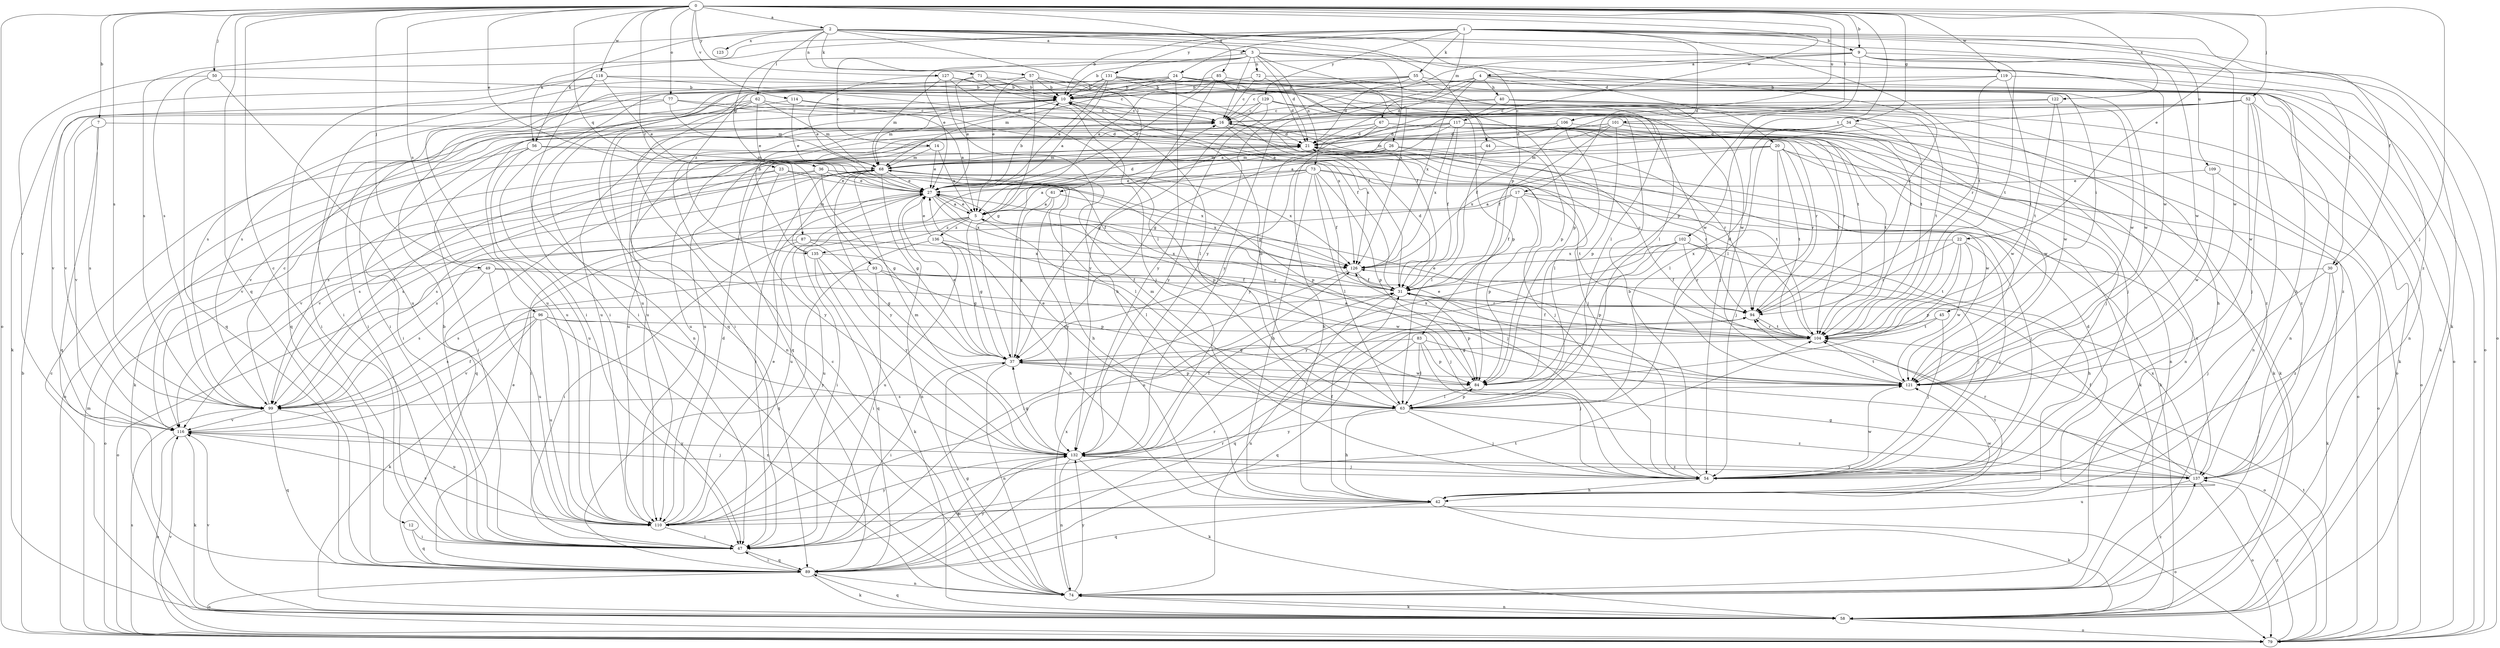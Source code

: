 strict digraph  {
0;
1;
2;
3;
4;
5;
7;
9;
10;
12;
14;
16;
17;
20;
21;
22;
23;
24;
26;
27;
30;
31;
34;
36;
37;
40;
42;
44;
45;
47;
49;
50;
52;
54;
55;
56;
57;
58;
61;
62;
63;
67;
68;
71;
72;
73;
74;
77;
79;
83;
84;
85;
87;
89;
93;
94;
96;
99;
101;
102;
104;
106;
109;
110;
114;
116;
117;
118;
119;
121;
122;
123;
126;
127;
129;
131;
132;
135;
136;
137;
0 -> 2  [label=a];
0 -> 7  [label=b];
0 -> 9  [label=b];
0 -> 12  [label=c];
0 -> 22  [label=e];
0 -> 23  [label=e];
0 -> 34  [label=g];
0 -> 49  [label=j];
0 -> 50  [label=j];
0 -> 52  [label=j];
0 -> 54  [label=j];
0 -> 77  [label=o];
0 -> 79  [label=o];
0 -> 85  [label=q];
0 -> 87  [label=q];
0 -> 89  [label=q];
0 -> 93  [label=r];
0 -> 96  [label=s];
0 -> 99  [label=s];
0 -> 101  [label=t];
0 -> 102  [label=t];
0 -> 106  [label=u];
0 -> 114  [label=v];
0 -> 117  [label=w];
0 -> 118  [label=w];
0 -> 119  [label=w];
0 -> 122  [label=x];
0 -> 127  [label=y];
1 -> 9  [label=b];
1 -> 10  [label=b];
1 -> 17  [label=d];
1 -> 24  [label=e];
1 -> 30  [label=f];
1 -> 55  [label=k];
1 -> 56  [label=k];
1 -> 67  [label=m];
1 -> 79  [label=o];
1 -> 99  [label=s];
1 -> 104  [label=t];
1 -> 109  [label=u];
1 -> 121  [label=w];
1 -> 129  [label=y];
1 -> 131  [label=y];
2 -> 3  [label=a];
2 -> 20  [label=d];
2 -> 26  [label=e];
2 -> 44  [label=i];
2 -> 56  [label=k];
2 -> 57  [label=k];
2 -> 58  [label=k];
2 -> 61  [label=l];
2 -> 62  [label=l];
2 -> 71  [label=n];
2 -> 83  [label=p];
2 -> 99  [label=s];
2 -> 121  [label=w];
2 -> 123  [label=x];
3 -> 10  [label=b];
3 -> 14  [label=c];
3 -> 16  [label=c];
3 -> 21  [label=d];
3 -> 27  [label=e];
3 -> 30  [label=f];
3 -> 36  [label=g];
3 -> 72  [label=n];
3 -> 73  [label=n];
3 -> 94  [label=r];
3 -> 126  [label=x];
4 -> 21  [label=d];
4 -> 40  [label=h];
4 -> 42  [label=h];
4 -> 45  [label=i];
4 -> 47  [label=i];
4 -> 121  [label=w];
4 -> 126  [label=x];
4 -> 132  [label=y];
4 -> 135  [label=z];
5 -> 27  [label=e];
5 -> 37  [label=g];
5 -> 47  [label=i];
5 -> 63  [label=l];
5 -> 110  [label=u];
5 -> 135  [label=z];
5 -> 136  [label=z];
7 -> 21  [label=d];
7 -> 89  [label=q];
7 -> 99  [label=s];
7 -> 116  [label=v];
9 -> 4  [label=a];
9 -> 5  [label=a];
9 -> 79  [label=o];
9 -> 84  [label=p];
9 -> 104  [label=t];
9 -> 121  [label=w];
9 -> 132  [label=y];
9 -> 137  [label=z];
10 -> 16  [label=c];
10 -> 31  [label=f];
10 -> 63  [label=l];
10 -> 68  [label=m];
10 -> 110  [label=u];
12 -> 47  [label=i];
12 -> 89  [label=q];
14 -> 5  [label=a];
14 -> 27  [label=e];
14 -> 58  [label=k];
14 -> 68  [label=m];
16 -> 21  [label=d];
16 -> 47  [label=i];
16 -> 54  [label=j];
16 -> 126  [label=x];
16 -> 137  [label=z];
17 -> 5  [label=a];
17 -> 31  [label=f];
17 -> 54  [label=j];
17 -> 84  [label=p];
17 -> 99  [label=s];
17 -> 137  [label=z];
20 -> 54  [label=j];
20 -> 58  [label=k];
20 -> 68  [label=m];
20 -> 79  [label=o];
20 -> 94  [label=r];
20 -> 99  [label=s];
20 -> 104  [label=t];
20 -> 126  [label=x];
21 -> 68  [label=m];
21 -> 104  [label=t];
21 -> 116  [label=v];
22 -> 54  [label=j];
22 -> 84  [label=p];
22 -> 94  [label=r];
22 -> 104  [label=t];
22 -> 121  [label=w];
22 -> 126  [label=x];
23 -> 27  [label=e];
23 -> 84  [label=p];
23 -> 89  [label=q];
23 -> 99  [label=s];
23 -> 126  [label=x];
23 -> 132  [label=y];
24 -> 10  [label=b];
24 -> 63  [label=l];
24 -> 68  [label=m];
24 -> 79  [label=o];
24 -> 89  [label=q];
24 -> 99  [label=s];
24 -> 104  [label=t];
24 -> 132  [label=y];
26 -> 42  [label=h];
26 -> 58  [label=k];
26 -> 68  [label=m];
26 -> 99  [label=s];
26 -> 121  [label=w];
27 -> 5  [label=a];
27 -> 10  [label=b];
27 -> 21  [label=d];
27 -> 47  [label=i];
27 -> 54  [label=j];
27 -> 74  [label=n];
27 -> 110  [label=u];
27 -> 126  [label=x];
30 -> 31  [label=f];
30 -> 54  [label=j];
30 -> 58  [label=k];
30 -> 137  [label=z];
31 -> 21  [label=d];
31 -> 74  [label=n];
31 -> 84  [label=p];
31 -> 94  [label=r];
34 -> 21  [label=d];
34 -> 37  [label=g];
34 -> 58  [label=k];
34 -> 63  [label=l];
34 -> 74  [label=n];
36 -> 27  [label=e];
36 -> 31  [label=f];
36 -> 37  [label=g];
36 -> 63  [label=l];
36 -> 99  [label=s];
36 -> 116  [label=v];
37 -> 16  [label=c];
37 -> 27  [label=e];
37 -> 47  [label=i];
37 -> 74  [label=n];
37 -> 84  [label=p];
37 -> 121  [label=w];
40 -> 16  [label=c];
40 -> 37  [label=g];
40 -> 79  [label=o];
40 -> 104  [label=t];
40 -> 110  [label=u];
40 -> 137  [label=z];
42 -> 21  [label=d];
42 -> 31  [label=f];
42 -> 58  [label=k];
42 -> 79  [label=o];
42 -> 89  [label=q];
42 -> 104  [label=t];
42 -> 110  [label=u];
42 -> 121  [label=w];
44 -> 63  [label=l];
44 -> 68  [label=m];
44 -> 94  [label=r];
45 -> 54  [label=j];
45 -> 89  [label=q];
45 -> 104  [label=t];
47 -> 10  [label=b];
47 -> 89  [label=q];
47 -> 94  [label=r];
47 -> 104  [label=t];
49 -> 31  [label=f];
49 -> 79  [label=o];
49 -> 99  [label=s];
49 -> 110  [label=u];
49 -> 121  [label=w];
50 -> 10  [label=b];
50 -> 89  [label=q];
50 -> 110  [label=u];
50 -> 116  [label=v];
52 -> 5  [label=a];
52 -> 16  [label=c];
52 -> 47  [label=i];
52 -> 54  [label=j];
52 -> 58  [label=k];
52 -> 63  [label=l];
52 -> 74  [label=n];
52 -> 121  [label=w];
54 -> 10  [label=b];
54 -> 42  [label=h];
54 -> 121  [label=w];
55 -> 10  [label=b];
55 -> 16  [label=c];
55 -> 21  [label=d];
55 -> 47  [label=i];
55 -> 58  [label=k];
55 -> 74  [label=n];
55 -> 121  [label=w];
56 -> 47  [label=i];
56 -> 54  [label=j];
56 -> 68  [label=m];
56 -> 79  [label=o];
56 -> 110  [label=u];
57 -> 10  [label=b];
57 -> 27  [label=e];
57 -> 31  [label=f];
57 -> 37  [label=g];
57 -> 104  [label=t];
57 -> 110  [label=u];
58 -> 16  [label=c];
58 -> 74  [label=n];
58 -> 79  [label=o];
58 -> 89  [label=q];
58 -> 116  [label=v];
61 -> 5  [label=a];
61 -> 37  [label=g];
61 -> 126  [label=x];
61 -> 132  [label=y];
62 -> 16  [label=c];
62 -> 27  [label=e];
62 -> 47  [label=i];
62 -> 68  [label=m];
62 -> 74  [label=n];
62 -> 84  [label=p];
62 -> 110  [label=u];
63 -> 10  [label=b];
63 -> 27  [label=e];
63 -> 42  [label=h];
63 -> 54  [label=j];
63 -> 68  [label=m];
63 -> 84  [label=p];
63 -> 132  [label=y];
63 -> 137  [label=z];
67 -> 21  [label=d];
67 -> 89  [label=q];
67 -> 94  [label=r];
67 -> 104  [label=t];
67 -> 110  [label=u];
67 -> 121  [label=w];
67 -> 132  [label=y];
68 -> 27  [label=e];
68 -> 37  [label=g];
68 -> 42  [label=h];
68 -> 47  [label=i];
68 -> 84  [label=p];
68 -> 116  [label=v];
68 -> 126  [label=x];
68 -> 132  [label=y];
71 -> 10  [label=b];
71 -> 27  [label=e];
71 -> 47  [label=i];
71 -> 54  [label=j];
71 -> 121  [label=w];
72 -> 10  [label=b];
72 -> 16  [label=c];
72 -> 21  [label=d];
72 -> 121  [label=w];
73 -> 5  [label=a];
73 -> 27  [label=e];
73 -> 31  [label=f];
73 -> 42  [label=h];
73 -> 63  [label=l];
73 -> 84  [label=p];
73 -> 94  [label=r];
73 -> 99  [label=s];
73 -> 104  [label=t];
74 -> 16  [label=c];
74 -> 37  [label=g];
74 -> 58  [label=k];
74 -> 126  [label=x];
74 -> 132  [label=y];
74 -> 137  [label=z];
77 -> 16  [label=c];
77 -> 47  [label=i];
77 -> 68  [label=m];
77 -> 116  [label=v];
77 -> 126  [label=x];
79 -> 10  [label=b];
79 -> 68  [label=m];
79 -> 99  [label=s];
79 -> 104  [label=t];
79 -> 116  [label=v];
79 -> 137  [label=z];
83 -> 37  [label=g];
83 -> 54  [label=j];
83 -> 63  [label=l];
83 -> 79  [label=o];
83 -> 84  [label=p];
83 -> 89  [label=q];
84 -> 63  [label=l];
85 -> 10  [label=b];
85 -> 27  [label=e];
85 -> 63  [label=l];
85 -> 84  [label=p];
85 -> 132  [label=y];
87 -> 37  [label=g];
87 -> 47  [label=i];
87 -> 79  [label=o];
87 -> 94  [label=r];
87 -> 126  [label=x];
89 -> 27  [label=e];
89 -> 47  [label=i];
89 -> 58  [label=k];
89 -> 74  [label=n];
89 -> 79  [label=o];
89 -> 94  [label=r];
89 -> 132  [label=y];
93 -> 31  [label=f];
93 -> 47  [label=i];
93 -> 84  [label=p];
93 -> 99  [label=s];
94 -> 104  [label=t];
96 -> 58  [label=k];
96 -> 74  [label=n];
96 -> 99  [label=s];
96 -> 104  [label=t];
96 -> 110  [label=u];
96 -> 116  [label=v];
96 -> 132  [label=y];
99 -> 16  [label=c];
99 -> 89  [label=q];
99 -> 110  [label=u];
99 -> 116  [label=v];
101 -> 5  [label=a];
101 -> 21  [label=d];
101 -> 31  [label=f];
101 -> 74  [label=n];
101 -> 79  [label=o];
101 -> 84  [label=p];
101 -> 110  [label=u];
101 -> 137  [label=z];
102 -> 42  [label=h];
102 -> 54  [label=j];
102 -> 84  [label=p];
102 -> 94  [label=r];
102 -> 110  [label=u];
102 -> 126  [label=x];
102 -> 132  [label=y];
104 -> 16  [label=c];
104 -> 21  [label=d];
104 -> 27  [label=e];
104 -> 31  [label=f];
104 -> 37  [label=g];
104 -> 94  [label=r];
104 -> 126  [label=x];
106 -> 21  [label=d];
106 -> 63  [label=l];
106 -> 68  [label=m];
106 -> 104  [label=t];
109 -> 27  [label=e];
109 -> 79  [label=o];
109 -> 121  [label=w];
110 -> 21  [label=d];
110 -> 27  [label=e];
110 -> 47  [label=i];
110 -> 116  [label=v];
110 -> 132  [label=y];
114 -> 5  [label=a];
114 -> 16  [label=c];
114 -> 27  [label=e];
114 -> 47  [label=i];
116 -> 31  [label=f];
116 -> 54  [label=j];
116 -> 58  [label=k];
116 -> 79  [label=o];
116 -> 132  [label=y];
117 -> 21  [label=d];
117 -> 27  [label=e];
117 -> 31  [label=f];
117 -> 54  [label=j];
117 -> 58  [label=k];
117 -> 94  [label=r];
117 -> 110  [label=u];
117 -> 116  [label=v];
117 -> 121  [label=w];
117 -> 126  [label=x];
118 -> 10  [label=b];
118 -> 21  [label=d];
118 -> 27  [label=e];
118 -> 58  [label=k];
118 -> 74  [label=n];
118 -> 89  [label=q];
119 -> 10  [label=b];
119 -> 79  [label=o];
119 -> 94  [label=r];
119 -> 104  [label=t];
119 -> 110  [label=u];
121 -> 5  [label=a];
121 -> 27  [label=e];
121 -> 99  [label=s];
121 -> 104  [label=t];
122 -> 16  [label=c];
122 -> 31  [label=f];
122 -> 104  [label=t];
122 -> 121  [label=w];
126 -> 31  [label=f];
126 -> 47  [label=i];
127 -> 10  [label=b];
127 -> 16  [label=c];
127 -> 27  [label=e];
127 -> 42  [label=h];
127 -> 63  [label=l];
127 -> 68  [label=m];
129 -> 16  [label=c];
129 -> 37  [label=g];
129 -> 42  [label=h];
129 -> 54  [label=j];
129 -> 84  [label=p];
129 -> 116  [label=v];
129 -> 132  [label=y];
131 -> 5  [label=a];
131 -> 10  [label=b];
131 -> 27  [label=e];
131 -> 31  [label=f];
131 -> 47  [label=i];
131 -> 54  [label=j];
131 -> 74  [label=n];
131 -> 99  [label=s];
131 -> 104  [label=t];
132 -> 31  [label=f];
132 -> 37  [label=g];
132 -> 54  [label=j];
132 -> 58  [label=k];
132 -> 68  [label=m];
132 -> 74  [label=n];
132 -> 89  [label=q];
132 -> 137  [label=z];
135 -> 10  [label=b];
135 -> 54  [label=j];
135 -> 58  [label=k];
135 -> 68  [label=m];
135 -> 89  [label=q];
135 -> 132  [label=y];
136 -> 27  [label=e];
136 -> 37  [label=g];
136 -> 42  [label=h];
136 -> 89  [label=q];
136 -> 110  [label=u];
136 -> 126  [label=x];
137 -> 31  [label=f];
137 -> 37  [label=g];
137 -> 79  [label=o];
137 -> 94  [label=r];
137 -> 110  [label=u];
137 -> 126  [label=x];
137 -> 132  [label=y];
}
